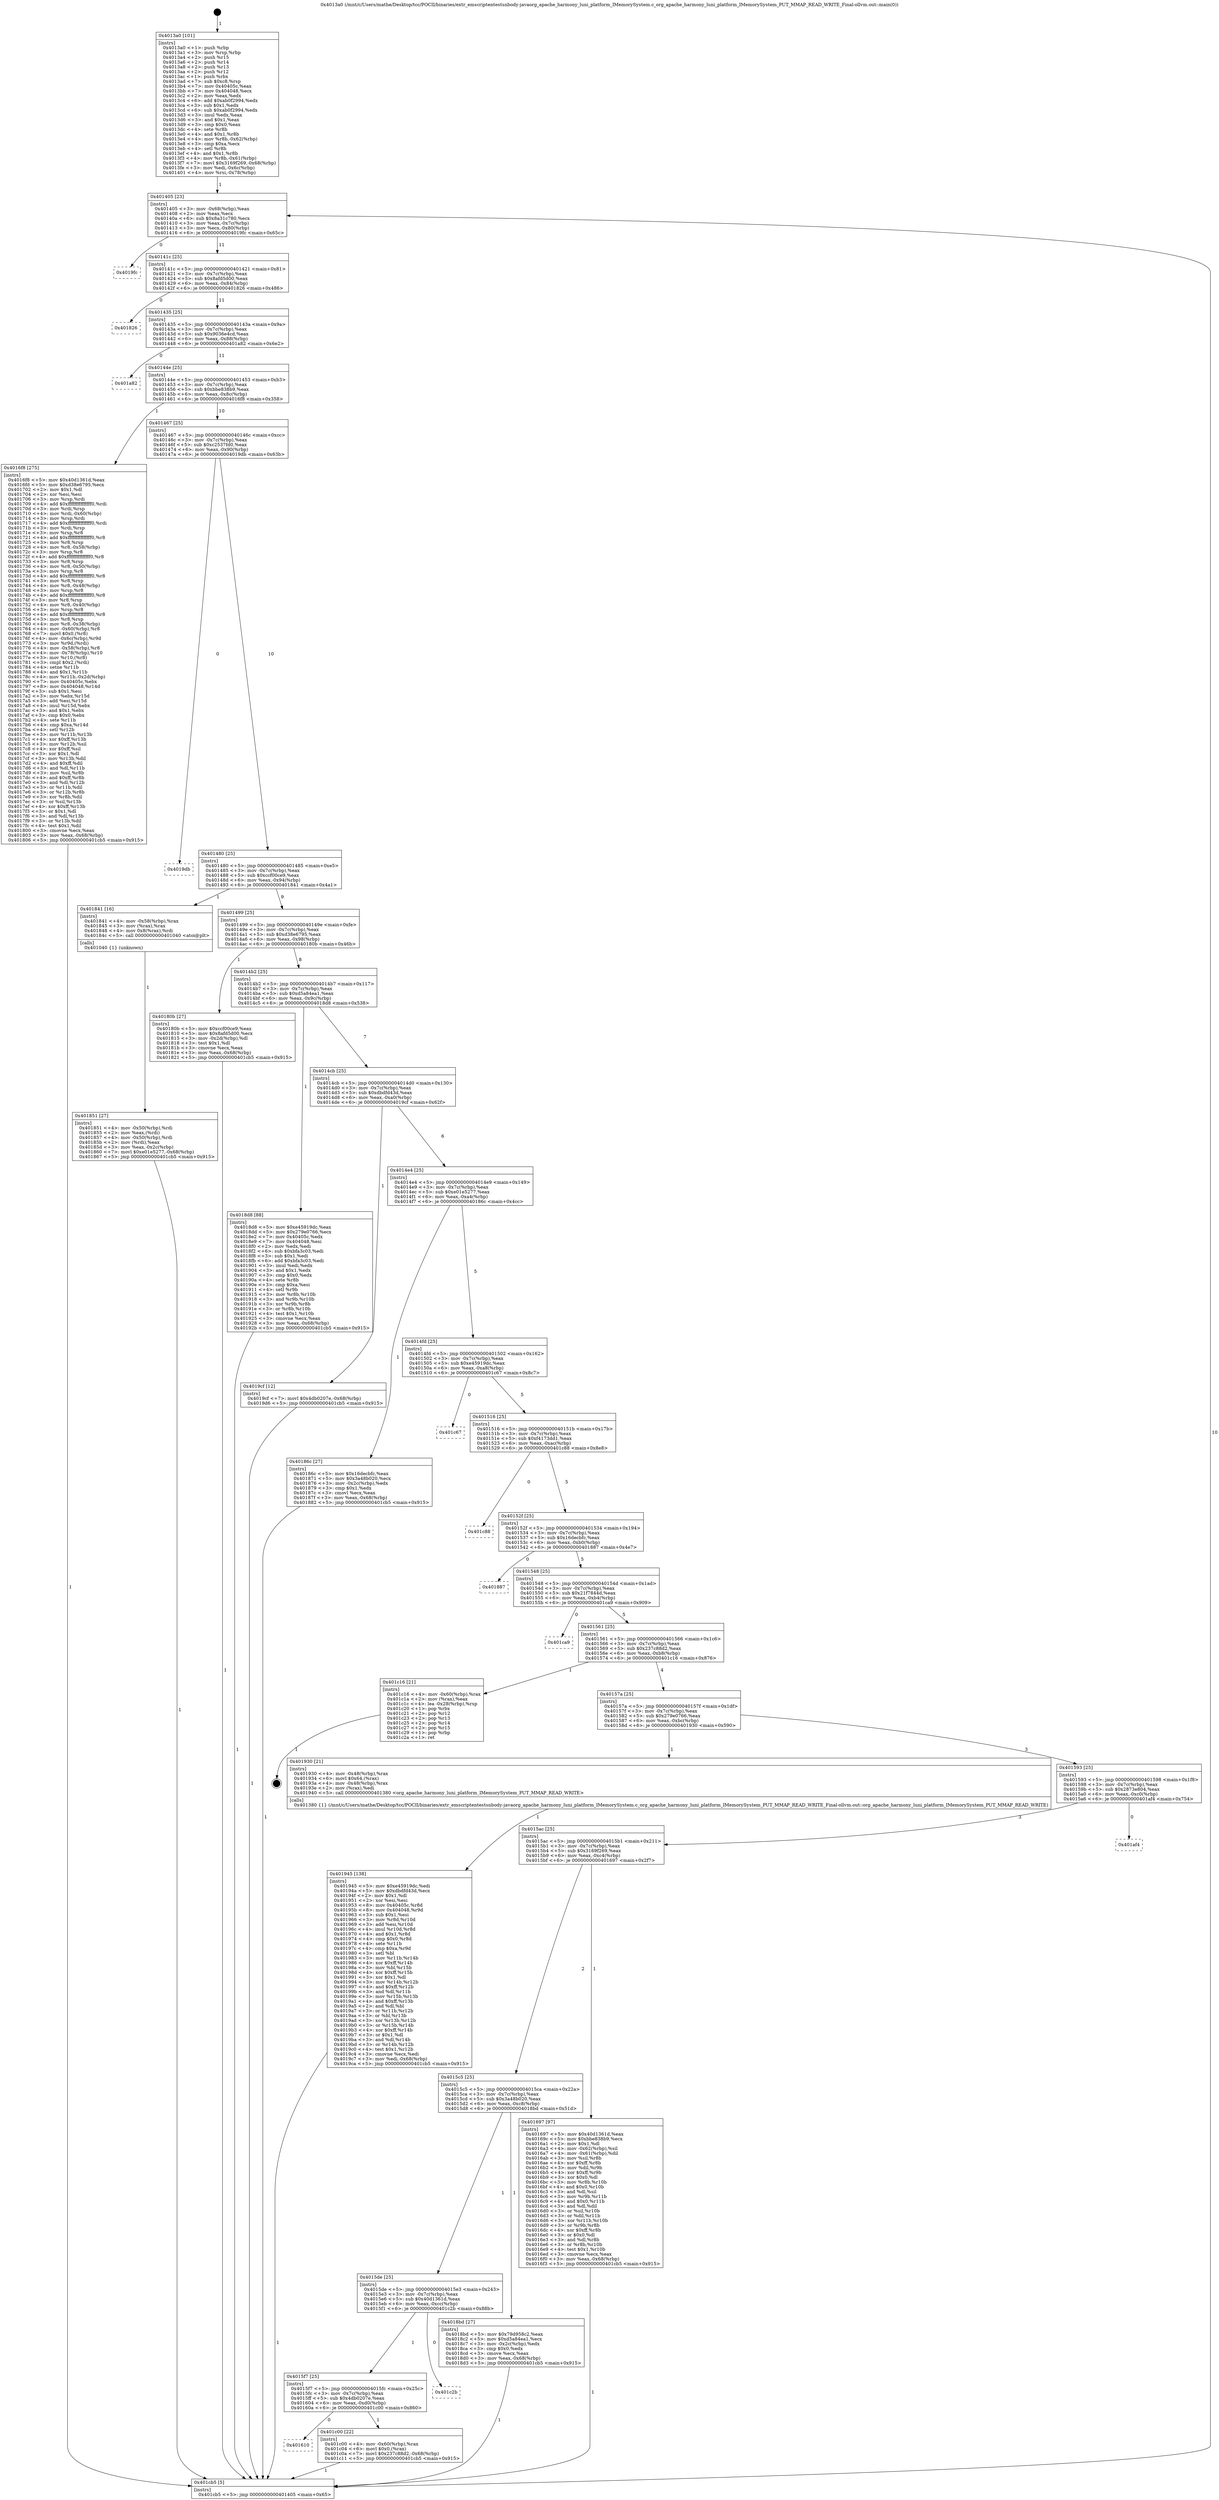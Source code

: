 digraph "0x4013a0" {
  label = "0x4013a0 (/mnt/c/Users/mathe/Desktop/tcc/POCII/binaries/extr_emscriptentestsnbody-javaorg_apache_harmony_luni_platform_IMemorySystem.c_org_apache_harmony_luni_platform_IMemorySystem_PUT_MMAP_READ_WRITE_Final-ollvm.out::main(0))"
  labelloc = "t"
  node[shape=record]

  Entry [label="",width=0.3,height=0.3,shape=circle,fillcolor=black,style=filled]
  "0x401405" [label="{
     0x401405 [23]\l
     | [instrs]\l
     &nbsp;&nbsp;0x401405 \<+3\>: mov -0x68(%rbp),%eax\l
     &nbsp;&nbsp;0x401408 \<+2\>: mov %eax,%ecx\l
     &nbsp;&nbsp;0x40140a \<+6\>: sub $0x8a31c780,%ecx\l
     &nbsp;&nbsp;0x401410 \<+3\>: mov %eax,-0x7c(%rbp)\l
     &nbsp;&nbsp;0x401413 \<+3\>: mov %ecx,-0x80(%rbp)\l
     &nbsp;&nbsp;0x401416 \<+6\>: je 00000000004019fc \<main+0x65c\>\l
  }"]
  "0x4019fc" [label="{
     0x4019fc\l
  }", style=dashed]
  "0x40141c" [label="{
     0x40141c [25]\l
     | [instrs]\l
     &nbsp;&nbsp;0x40141c \<+5\>: jmp 0000000000401421 \<main+0x81\>\l
     &nbsp;&nbsp;0x401421 \<+3\>: mov -0x7c(%rbp),%eax\l
     &nbsp;&nbsp;0x401424 \<+5\>: sub $0x8afd5d00,%eax\l
     &nbsp;&nbsp;0x401429 \<+6\>: mov %eax,-0x84(%rbp)\l
     &nbsp;&nbsp;0x40142f \<+6\>: je 0000000000401826 \<main+0x486\>\l
  }"]
  Exit [label="",width=0.3,height=0.3,shape=circle,fillcolor=black,style=filled,peripheries=2]
  "0x401826" [label="{
     0x401826\l
  }", style=dashed]
  "0x401435" [label="{
     0x401435 [25]\l
     | [instrs]\l
     &nbsp;&nbsp;0x401435 \<+5\>: jmp 000000000040143a \<main+0x9a\>\l
     &nbsp;&nbsp;0x40143a \<+3\>: mov -0x7c(%rbp),%eax\l
     &nbsp;&nbsp;0x40143d \<+5\>: sub $0x9036e4cd,%eax\l
     &nbsp;&nbsp;0x401442 \<+6\>: mov %eax,-0x88(%rbp)\l
     &nbsp;&nbsp;0x401448 \<+6\>: je 0000000000401a82 \<main+0x6e2\>\l
  }"]
  "0x401610" [label="{
     0x401610\l
  }", style=dashed]
  "0x401a82" [label="{
     0x401a82\l
  }", style=dashed]
  "0x40144e" [label="{
     0x40144e [25]\l
     | [instrs]\l
     &nbsp;&nbsp;0x40144e \<+5\>: jmp 0000000000401453 \<main+0xb3\>\l
     &nbsp;&nbsp;0x401453 \<+3\>: mov -0x7c(%rbp),%eax\l
     &nbsp;&nbsp;0x401456 \<+5\>: sub $0xbbe838b9,%eax\l
     &nbsp;&nbsp;0x40145b \<+6\>: mov %eax,-0x8c(%rbp)\l
     &nbsp;&nbsp;0x401461 \<+6\>: je 00000000004016f8 \<main+0x358\>\l
  }"]
  "0x401c00" [label="{
     0x401c00 [22]\l
     | [instrs]\l
     &nbsp;&nbsp;0x401c00 \<+4\>: mov -0x60(%rbp),%rax\l
     &nbsp;&nbsp;0x401c04 \<+6\>: movl $0x0,(%rax)\l
     &nbsp;&nbsp;0x401c0a \<+7\>: movl $0x237c88d2,-0x68(%rbp)\l
     &nbsp;&nbsp;0x401c11 \<+5\>: jmp 0000000000401cb5 \<main+0x915\>\l
  }"]
  "0x4016f8" [label="{
     0x4016f8 [275]\l
     | [instrs]\l
     &nbsp;&nbsp;0x4016f8 \<+5\>: mov $0x40d1361d,%eax\l
     &nbsp;&nbsp;0x4016fd \<+5\>: mov $0xd38e6795,%ecx\l
     &nbsp;&nbsp;0x401702 \<+2\>: mov $0x1,%dl\l
     &nbsp;&nbsp;0x401704 \<+2\>: xor %esi,%esi\l
     &nbsp;&nbsp;0x401706 \<+3\>: mov %rsp,%rdi\l
     &nbsp;&nbsp;0x401709 \<+4\>: add $0xfffffffffffffff0,%rdi\l
     &nbsp;&nbsp;0x40170d \<+3\>: mov %rdi,%rsp\l
     &nbsp;&nbsp;0x401710 \<+4\>: mov %rdi,-0x60(%rbp)\l
     &nbsp;&nbsp;0x401714 \<+3\>: mov %rsp,%rdi\l
     &nbsp;&nbsp;0x401717 \<+4\>: add $0xfffffffffffffff0,%rdi\l
     &nbsp;&nbsp;0x40171b \<+3\>: mov %rdi,%rsp\l
     &nbsp;&nbsp;0x40171e \<+3\>: mov %rsp,%r8\l
     &nbsp;&nbsp;0x401721 \<+4\>: add $0xfffffffffffffff0,%r8\l
     &nbsp;&nbsp;0x401725 \<+3\>: mov %r8,%rsp\l
     &nbsp;&nbsp;0x401728 \<+4\>: mov %r8,-0x58(%rbp)\l
     &nbsp;&nbsp;0x40172c \<+3\>: mov %rsp,%r8\l
     &nbsp;&nbsp;0x40172f \<+4\>: add $0xfffffffffffffff0,%r8\l
     &nbsp;&nbsp;0x401733 \<+3\>: mov %r8,%rsp\l
     &nbsp;&nbsp;0x401736 \<+4\>: mov %r8,-0x50(%rbp)\l
     &nbsp;&nbsp;0x40173a \<+3\>: mov %rsp,%r8\l
     &nbsp;&nbsp;0x40173d \<+4\>: add $0xfffffffffffffff0,%r8\l
     &nbsp;&nbsp;0x401741 \<+3\>: mov %r8,%rsp\l
     &nbsp;&nbsp;0x401744 \<+4\>: mov %r8,-0x48(%rbp)\l
     &nbsp;&nbsp;0x401748 \<+3\>: mov %rsp,%r8\l
     &nbsp;&nbsp;0x40174b \<+4\>: add $0xfffffffffffffff0,%r8\l
     &nbsp;&nbsp;0x40174f \<+3\>: mov %r8,%rsp\l
     &nbsp;&nbsp;0x401752 \<+4\>: mov %r8,-0x40(%rbp)\l
     &nbsp;&nbsp;0x401756 \<+3\>: mov %rsp,%r8\l
     &nbsp;&nbsp;0x401759 \<+4\>: add $0xfffffffffffffff0,%r8\l
     &nbsp;&nbsp;0x40175d \<+3\>: mov %r8,%rsp\l
     &nbsp;&nbsp;0x401760 \<+4\>: mov %r8,-0x38(%rbp)\l
     &nbsp;&nbsp;0x401764 \<+4\>: mov -0x60(%rbp),%r8\l
     &nbsp;&nbsp;0x401768 \<+7\>: movl $0x0,(%r8)\l
     &nbsp;&nbsp;0x40176f \<+4\>: mov -0x6c(%rbp),%r9d\l
     &nbsp;&nbsp;0x401773 \<+3\>: mov %r9d,(%rdi)\l
     &nbsp;&nbsp;0x401776 \<+4\>: mov -0x58(%rbp),%r8\l
     &nbsp;&nbsp;0x40177a \<+4\>: mov -0x78(%rbp),%r10\l
     &nbsp;&nbsp;0x40177e \<+3\>: mov %r10,(%r8)\l
     &nbsp;&nbsp;0x401781 \<+3\>: cmpl $0x2,(%rdi)\l
     &nbsp;&nbsp;0x401784 \<+4\>: setne %r11b\l
     &nbsp;&nbsp;0x401788 \<+4\>: and $0x1,%r11b\l
     &nbsp;&nbsp;0x40178c \<+4\>: mov %r11b,-0x2d(%rbp)\l
     &nbsp;&nbsp;0x401790 \<+7\>: mov 0x40405c,%ebx\l
     &nbsp;&nbsp;0x401797 \<+8\>: mov 0x404048,%r14d\l
     &nbsp;&nbsp;0x40179f \<+3\>: sub $0x1,%esi\l
     &nbsp;&nbsp;0x4017a2 \<+3\>: mov %ebx,%r15d\l
     &nbsp;&nbsp;0x4017a5 \<+3\>: add %esi,%r15d\l
     &nbsp;&nbsp;0x4017a8 \<+4\>: imul %r15d,%ebx\l
     &nbsp;&nbsp;0x4017ac \<+3\>: and $0x1,%ebx\l
     &nbsp;&nbsp;0x4017af \<+3\>: cmp $0x0,%ebx\l
     &nbsp;&nbsp;0x4017b2 \<+4\>: sete %r11b\l
     &nbsp;&nbsp;0x4017b6 \<+4\>: cmp $0xa,%r14d\l
     &nbsp;&nbsp;0x4017ba \<+4\>: setl %r12b\l
     &nbsp;&nbsp;0x4017be \<+3\>: mov %r11b,%r13b\l
     &nbsp;&nbsp;0x4017c1 \<+4\>: xor $0xff,%r13b\l
     &nbsp;&nbsp;0x4017c5 \<+3\>: mov %r12b,%sil\l
     &nbsp;&nbsp;0x4017c8 \<+4\>: xor $0xff,%sil\l
     &nbsp;&nbsp;0x4017cc \<+3\>: xor $0x1,%dl\l
     &nbsp;&nbsp;0x4017cf \<+3\>: mov %r13b,%dil\l
     &nbsp;&nbsp;0x4017d2 \<+4\>: and $0xff,%dil\l
     &nbsp;&nbsp;0x4017d6 \<+3\>: and %dl,%r11b\l
     &nbsp;&nbsp;0x4017d9 \<+3\>: mov %sil,%r8b\l
     &nbsp;&nbsp;0x4017dc \<+4\>: and $0xff,%r8b\l
     &nbsp;&nbsp;0x4017e0 \<+3\>: and %dl,%r12b\l
     &nbsp;&nbsp;0x4017e3 \<+3\>: or %r11b,%dil\l
     &nbsp;&nbsp;0x4017e6 \<+3\>: or %r12b,%r8b\l
     &nbsp;&nbsp;0x4017e9 \<+3\>: xor %r8b,%dil\l
     &nbsp;&nbsp;0x4017ec \<+3\>: or %sil,%r13b\l
     &nbsp;&nbsp;0x4017ef \<+4\>: xor $0xff,%r13b\l
     &nbsp;&nbsp;0x4017f3 \<+3\>: or $0x1,%dl\l
     &nbsp;&nbsp;0x4017f6 \<+3\>: and %dl,%r13b\l
     &nbsp;&nbsp;0x4017f9 \<+3\>: or %r13b,%dil\l
     &nbsp;&nbsp;0x4017fc \<+4\>: test $0x1,%dil\l
     &nbsp;&nbsp;0x401800 \<+3\>: cmovne %ecx,%eax\l
     &nbsp;&nbsp;0x401803 \<+3\>: mov %eax,-0x68(%rbp)\l
     &nbsp;&nbsp;0x401806 \<+5\>: jmp 0000000000401cb5 \<main+0x915\>\l
  }"]
  "0x401467" [label="{
     0x401467 [25]\l
     | [instrs]\l
     &nbsp;&nbsp;0x401467 \<+5\>: jmp 000000000040146c \<main+0xcc\>\l
     &nbsp;&nbsp;0x40146c \<+3\>: mov -0x7c(%rbp),%eax\l
     &nbsp;&nbsp;0x40146f \<+5\>: sub $0xc2537fd0,%eax\l
     &nbsp;&nbsp;0x401474 \<+6\>: mov %eax,-0x90(%rbp)\l
     &nbsp;&nbsp;0x40147a \<+6\>: je 00000000004019db \<main+0x63b\>\l
  }"]
  "0x4015f7" [label="{
     0x4015f7 [25]\l
     | [instrs]\l
     &nbsp;&nbsp;0x4015f7 \<+5\>: jmp 00000000004015fc \<main+0x25c\>\l
     &nbsp;&nbsp;0x4015fc \<+3\>: mov -0x7c(%rbp),%eax\l
     &nbsp;&nbsp;0x4015ff \<+5\>: sub $0x4db0207e,%eax\l
     &nbsp;&nbsp;0x401604 \<+6\>: mov %eax,-0xd0(%rbp)\l
     &nbsp;&nbsp;0x40160a \<+6\>: je 0000000000401c00 \<main+0x860\>\l
  }"]
  "0x4019db" [label="{
     0x4019db\l
  }", style=dashed]
  "0x401480" [label="{
     0x401480 [25]\l
     | [instrs]\l
     &nbsp;&nbsp;0x401480 \<+5\>: jmp 0000000000401485 \<main+0xe5\>\l
     &nbsp;&nbsp;0x401485 \<+3\>: mov -0x7c(%rbp),%eax\l
     &nbsp;&nbsp;0x401488 \<+5\>: sub $0xccf00ce9,%eax\l
     &nbsp;&nbsp;0x40148d \<+6\>: mov %eax,-0x94(%rbp)\l
     &nbsp;&nbsp;0x401493 \<+6\>: je 0000000000401841 \<main+0x4a1\>\l
  }"]
  "0x401c2b" [label="{
     0x401c2b\l
  }", style=dashed]
  "0x401841" [label="{
     0x401841 [16]\l
     | [instrs]\l
     &nbsp;&nbsp;0x401841 \<+4\>: mov -0x58(%rbp),%rax\l
     &nbsp;&nbsp;0x401845 \<+3\>: mov (%rax),%rax\l
     &nbsp;&nbsp;0x401848 \<+4\>: mov 0x8(%rax),%rdi\l
     &nbsp;&nbsp;0x40184c \<+5\>: call 0000000000401040 \<atoi@plt\>\l
     | [calls]\l
     &nbsp;&nbsp;0x401040 \{1\} (unknown)\l
  }"]
  "0x401499" [label="{
     0x401499 [25]\l
     | [instrs]\l
     &nbsp;&nbsp;0x401499 \<+5\>: jmp 000000000040149e \<main+0xfe\>\l
     &nbsp;&nbsp;0x40149e \<+3\>: mov -0x7c(%rbp),%eax\l
     &nbsp;&nbsp;0x4014a1 \<+5\>: sub $0xd38e6795,%eax\l
     &nbsp;&nbsp;0x4014a6 \<+6\>: mov %eax,-0x98(%rbp)\l
     &nbsp;&nbsp;0x4014ac \<+6\>: je 000000000040180b \<main+0x46b\>\l
  }"]
  "0x401945" [label="{
     0x401945 [138]\l
     | [instrs]\l
     &nbsp;&nbsp;0x401945 \<+5\>: mov $0xe45919dc,%edi\l
     &nbsp;&nbsp;0x40194a \<+5\>: mov $0xdbdfd43d,%ecx\l
     &nbsp;&nbsp;0x40194f \<+2\>: mov $0x1,%dl\l
     &nbsp;&nbsp;0x401951 \<+2\>: xor %esi,%esi\l
     &nbsp;&nbsp;0x401953 \<+8\>: mov 0x40405c,%r8d\l
     &nbsp;&nbsp;0x40195b \<+8\>: mov 0x404048,%r9d\l
     &nbsp;&nbsp;0x401963 \<+3\>: sub $0x1,%esi\l
     &nbsp;&nbsp;0x401966 \<+3\>: mov %r8d,%r10d\l
     &nbsp;&nbsp;0x401969 \<+3\>: add %esi,%r10d\l
     &nbsp;&nbsp;0x40196c \<+4\>: imul %r10d,%r8d\l
     &nbsp;&nbsp;0x401970 \<+4\>: and $0x1,%r8d\l
     &nbsp;&nbsp;0x401974 \<+4\>: cmp $0x0,%r8d\l
     &nbsp;&nbsp;0x401978 \<+4\>: sete %r11b\l
     &nbsp;&nbsp;0x40197c \<+4\>: cmp $0xa,%r9d\l
     &nbsp;&nbsp;0x401980 \<+3\>: setl %bl\l
     &nbsp;&nbsp;0x401983 \<+3\>: mov %r11b,%r14b\l
     &nbsp;&nbsp;0x401986 \<+4\>: xor $0xff,%r14b\l
     &nbsp;&nbsp;0x40198a \<+3\>: mov %bl,%r15b\l
     &nbsp;&nbsp;0x40198d \<+4\>: xor $0xff,%r15b\l
     &nbsp;&nbsp;0x401991 \<+3\>: xor $0x1,%dl\l
     &nbsp;&nbsp;0x401994 \<+3\>: mov %r14b,%r12b\l
     &nbsp;&nbsp;0x401997 \<+4\>: and $0xff,%r12b\l
     &nbsp;&nbsp;0x40199b \<+3\>: and %dl,%r11b\l
     &nbsp;&nbsp;0x40199e \<+3\>: mov %r15b,%r13b\l
     &nbsp;&nbsp;0x4019a1 \<+4\>: and $0xff,%r13b\l
     &nbsp;&nbsp;0x4019a5 \<+2\>: and %dl,%bl\l
     &nbsp;&nbsp;0x4019a7 \<+3\>: or %r11b,%r12b\l
     &nbsp;&nbsp;0x4019aa \<+3\>: or %bl,%r13b\l
     &nbsp;&nbsp;0x4019ad \<+3\>: xor %r13b,%r12b\l
     &nbsp;&nbsp;0x4019b0 \<+3\>: or %r15b,%r14b\l
     &nbsp;&nbsp;0x4019b3 \<+4\>: xor $0xff,%r14b\l
     &nbsp;&nbsp;0x4019b7 \<+3\>: or $0x1,%dl\l
     &nbsp;&nbsp;0x4019ba \<+3\>: and %dl,%r14b\l
     &nbsp;&nbsp;0x4019bd \<+3\>: or %r14b,%r12b\l
     &nbsp;&nbsp;0x4019c0 \<+4\>: test $0x1,%r12b\l
     &nbsp;&nbsp;0x4019c4 \<+3\>: cmovne %ecx,%edi\l
     &nbsp;&nbsp;0x4019c7 \<+3\>: mov %edi,-0x68(%rbp)\l
     &nbsp;&nbsp;0x4019ca \<+5\>: jmp 0000000000401cb5 \<main+0x915\>\l
  }"]
  "0x40180b" [label="{
     0x40180b [27]\l
     | [instrs]\l
     &nbsp;&nbsp;0x40180b \<+5\>: mov $0xccf00ce9,%eax\l
     &nbsp;&nbsp;0x401810 \<+5\>: mov $0x8afd5d00,%ecx\l
     &nbsp;&nbsp;0x401815 \<+3\>: mov -0x2d(%rbp),%dl\l
     &nbsp;&nbsp;0x401818 \<+3\>: test $0x1,%dl\l
     &nbsp;&nbsp;0x40181b \<+3\>: cmovne %ecx,%eax\l
     &nbsp;&nbsp;0x40181e \<+3\>: mov %eax,-0x68(%rbp)\l
     &nbsp;&nbsp;0x401821 \<+5\>: jmp 0000000000401cb5 \<main+0x915\>\l
  }"]
  "0x4014b2" [label="{
     0x4014b2 [25]\l
     | [instrs]\l
     &nbsp;&nbsp;0x4014b2 \<+5\>: jmp 00000000004014b7 \<main+0x117\>\l
     &nbsp;&nbsp;0x4014b7 \<+3\>: mov -0x7c(%rbp),%eax\l
     &nbsp;&nbsp;0x4014ba \<+5\>: sub $0xd5a84ea1,%eax\l
     &nbsp;&nbsp;0x4014bf \<+6\>: mov %eax,-0x9c(%rbp)\l
     &nbsp;&nbsp;0x4014c5 \<+6\>: je 00000000004018d8 \<main+0x538\>\l
  }"]
  "0x4015de" [label="{
     0x4015de [25]\l
     | [instrs]\l
     &nbsp;&nbsp;0x4015de \<+5\>: jmp 00000000004015e3 \<main+0x243\>\l
     &nbsp;&nbsp;0x4015e3 \<+3\>: mov -0x7c(%rbp),%eax\l
     &nbsp;&nbsp;0x4015e6 \<+5\>: sub $0x40d1361d,%eax\l
     &nbsp;&nbsp;0x4015eb \<+6\>: mov %eax,-0xcc(%rbp)\l
     &nbsp;&nbsp;0x4015f1 \<+6\>: je 0000000000401c2b \<main+0x88b\>\l
  }"]
  "0x4018d8" [label="{
     0x4018d8 [88]\l
     | [instrs]\l
     &nbsp;&nbsp;0x4018d8 \<+5\>: mov $0xe45919dc,%eax\l
     &nbsp;&nbsp;0x4018dd \<+5\>: mov $0x279e0766,%ecx\l
     &nbsp;&nbsp;0x4018e2 \<+7\>: mov 0x40405c,%edx\l
     &nbsp;&nbsp;0x4018e9 \<+7\>: mov 0x404048,%esi\l
     &nbsp;&nbsp;0x4018f0 \<+2\>: mov %edx,%edi\l
     &nbsp;&nbsp;0x4018f2 \<+6\>: sub $0xbfa3c03,%edi\l
     &nbsp;&nbsp;0x4018f8 \<+3\>: sub $0x1,%edi\l
     &nbsp;&nbsp;0x4018fb \<+6\>: add $0xbfa3c03,%edi\l
     &nbsp;&nbsp;0x401901 \<+3\>: imul %edi,%edx\l
     &nbsp;&nbsp;0x401904 \<+3\>: and $0x1,%edx\l
     &nbsp;&nbsp;0x401907 \<+3\>: cmp $0x0,%edx\l
     &nbsp;&nbsp;0x40190a \<+4\>: sete %r8b\l
     &nbsp;&nbsp;0x40190e \<+3\>: cmp $0xa,%esi\l
     &nbsp;&nbsp;0x401911 \<+4\>: setl %r9b\l
     &nbsp;&nbsp;0x401915 \<+3\>: mov %r8b,%r10b\l
     &nbsp;&nbsp;0x401918 \<+3\>: and %r9b,%r10b\l
     &nbsp;&nbsp;0x40191b \<+3\>: xor %r9b,%r8b\l
     &nbsp;&nbsp;0x40191e \<+3\>: or %r8b,%r10b\l
     &nbsp;&nbsp;0x401921 \<+4\>: test $0x1,%r10b\l
     &nbsp;&nbsp;0x401925 \<+3\>: cmovne %ecx,%eax\l
     &nbsp;&nbsp;0x401928 \<+3\>: mov %eax,-0x68(%rbp)\l
     &nbsp;&nbsp;0x40192b \<+5\>: jmp 0000000000401cb5 \<main+0x915\>\l
  }"]
  "0x4014cb" [label="{
     0x4014cb [25]\l
     | [instrs]\l
     &nbsp;&nbsp;0x4014cb \<+5\>: jmp 00000000004014d0 \<main+0x130\>\l
     &nbsp;&nbsp;0x4014d0 \<+3\>: mov -0x7c(%rbp),%eax\l
     &nbsp;&nbsp;0x4014d3 \<+5\>: sub $0xdbdfd43d,%eax\l
     &nbsp;&nbsp;0x4014d8 \<+6\>: mov %eax,-0xa0(%rbp)\l
     &nbsp;&nbsp;0x4014de \<+6\>: je 00000000004019cf \<main+0x62f\>\l
  }"]
  "0x4018bd" [label="{
     0x4018bd [27]\l
     | [instrs]\l
     &nbsp;&nbsp;0x4018bd \<+5\>: mov $0x79d958c2,%eax\l
     &nbsp;&nbsp;0x4018c2 \<+5\>: mov $0xd5a84ea1,%ecx\l
     &nbsp;&nbsp;0x4018c7 \<+3\>: mov -0x2c(%rbp),%edx\l
     &nbsp;&nbsp;0x4018ca \<+3\>: cmp $0x0,%edx\l
     &nbsp;&nbsp;0x4018cd \<+3\>: cmove %ecx,%eax\l
     &nbsp;&nbsp;0x4018d0 \<+3\>: mov %eax,-0x68(%rbp)\l
     &nbsp;&nbsp;0x4018d3 \<+5\>: jmp 0000000000401cb5 \<main+0x915\>\l
  }"]
  "0x4019cf" [label="{
     0x4019cf [12]\l
     | [instrs]\l
     &nbsp;&nbsp;0x4019cf \<+7\>: movl $0x4db0207e,-0x68(%rbp)\l
     &nbsp;&nbsp;0x4019d6 \<+5\>: jmp 0000000000401cb5 \<main+0x915\>\l
  }"]
  "0x4014e4" [label="{
     0x4014e4 [25]\l
     | [instrs]\l
     &nbsp;&nbsp;0x4014e4 \<+5\>: jmp 00000000004014e9 \<main+0x149\>\l
     &nbsp;&nbsp;0x4014e9 \<+3\>: mov -0x7c(%rbp),%eax\l
     &nbsp;&nbsp;0x4014ec \<+5\>: sub $0xe01e5277,%eax\l
     &nbsp;&nbsp;0x4014f1 \<+6\>: mov %eax,-0xa4(%rbp)\l
     &nbsp;&nbsp;0x4014f7 \<+6\>: je 000000000040186c \<main+0x4cc\>\l
  }"]
  "0x401851" [label="{
     0x401851 [27]\l
     | [instrs]\l
     &nbsp;&nbsp;0x401851 \<+4\>: mov -0x50(%rbp),%rdi\l
     &nbsp;&nbsp;0x401855 \<+2\>: mov %eax,(%rdi)\l
     &nbsp;&nbsp;0x401857 \<+4\>: mov -0x50(%rbp),%rdi\l
     &nbsp;&nbsp;0x40185b \<+2\>: mov (%rdi),%eax\l
     &nbsp;&nbsp;0x40185d \<+3\>: mov %eax,-0x2c(%rbp)\l
     &nbsp;&nbsp;0x401860 \<+7\>: movl $0xe01e5277,-0x68(%rbp)\l
     &nbsp;&nbsp;0x401867 \<+5\>: jmp 0000000000401cb5 \<main+0x915\>\l
  }"]
  "0x40186c" [label="{
     0x40186c [27]\l
     | [instrs]\l
     &nbsp;&nbsp;0x40186c \<+5\>: mov $0x16decbfc,%eax\l
     &nbsp;&nbsp;0x401871 \<+5\>: mov $0x3a48b020,%ecx\l
     &nbsp;&nbsp;0x401876 \<+3\>: mov -0x2c(%rbp),%edx\l
     &nbsp;&nbsp;0x401879 \<+3\>: cmp $0x1,%edx\l
     &nbsp;&nbsp;0x40187c \<+3\>: cmovl %ecx,%eax\l
     &nbsp;&nbsp;0x40187f \<+3\>: mov %eax,-0x68(%rbp)\l
     &nbsp;&nbsp;0x401882 \<+5\>: jmp 0000000000401cb5 \<main+0x915\>\l
  }"]
  "0x4014fd" [label="{
     0x4014fd [25]\l
     | [instrs]\l
     &nbsp;&nbsp;0x4014fd \<+5\>: jmp 0000000000401502 \<main+0x162\>\l
     &nbsp;&nbsp;0x401502 \<+3\>: mov -0x7c(%rbp),%eax\l
     &nbsp;&nbsp;0x401505 \<+5\>: sub $0xe45919dc,%eax\l
     &nbsp;&nbsp;0x40150a \<+6\>: mov %eax,-0xa8(%rbp)\l
     &nbsp;&nbsp;0x401510 \<+6\>: je 0000000000401c67 \<main+0x8c7\>\l
  }"]
  "0x4013a0" [label="{
     0x4013a0 [101]\l
     | [instrs]\l
     &nbsp;&nbsp;0x4013a0 \<+1\>: push %rbp\l
     &nbsp;&nbsp;0x4013a1 \<+3\>: mov %rsp,%rbp\l
     &nbsp;&nbsp;0x4013a4 \<+2\>: push %r15\l
     &nbsp;&nbsp;0x4013a6 \<+2\>: push %r14\l
     &nbsp;&nbsp;0x4013a8 \<+2\>: push %r13\l
     &nbsp;&nbsp;0x4013aa \<+2\>: push %r12\l
     &nbsp;&nbsp;0x4013ac \<+1\>: push %rbx\l
     &nbsp;&nbsp;0x4013ad \<+7\>: sub $0xc8,%rsp\l
     &nbsp;&nbsp;0x4013b4 \<+7\>: mov 0x40405c,%eax\l
     &nbsp;&nbsp;0x4013bb \<+7\>: mov 0x404048,%ecx\l
     &nbsp;&nbsp;0x4013c2 \<+2\>: mov %eax,%edx\l
     &nbsp;&nbsp;0x4013c4 \<+6\>: add $0xab0f2994,%edx\l
     &nbsp;&nbsp;0x4013ca \<+3\>: sub $0x1,%edx\l
     &nbsp;&nbsp;0x4013cd \<+6\>: sub $0xab0f2994,%edx\l
     &nbsp;&nbsp;0x4013d3 \<+3\>: imul %edx,%eax\l
     &nbsp;&nbsp;0x4013d6 \<+3\>: and $0x1,%eax\l
     &nbsp;&nbsp;0x4013d9 \<+3\>: cmp $0x0,%eax\l
     &nbsp;&nbsp;0x4013dc \<+4\>: sete %r8b\l
     &nbsp;&nbsp;0x4013e0 \<+4\>: and $0x1,%r8b\l
     &nbsp;&nbsp;0x4013e4 \<+4\>: mov %r8b,-0x62(%rbp)\l
     &nbsp;&nbsp;0x4013e8 \<+3\>: cmp $0xa,%ecx\l
     &nbsp;&nbsp;0x4013eb \<+4\>: setl %r8b\l
     &nbsp;&nbsp;0x4013ef \<+4\>: and $0x1,%r8b\l
     &nbsp;&nbsp;0x4013f3 \<+4\>: mov %r8b,-0x61(%rbp)\l
     &nbsp;&nbsp;0x4013f7 \<+7\>: movl $0x3169f269,-0x68(%rbp)\l
     &nbsp;&nbsp;0x4013fe \<+3\>: mov %edi,-0x6c(%rbp)\l
     &nbsp;&nbsp;0x401401 \<+4\>: mov %rsi,-0x78(%rbp)\l
  }"]
  "0x401c67" [label="{
     0x401c67\l
  }", style=dashed]
  "0x401516" [label="{
     0x401516 [25]\l
     | [instrs]\l
     &nbsp;&nbsp;0x401516 \<+5\>: jmp 000000000040151b \<main+0x17b\>\l
     &nbsp;&nbsp;0x40151b \<+3\>: mov -0x7c(%rbp),%eax\l
     &nbsp;&nbsp;0x40151e \<+5\>: sub $0xf4173dd1,%eax\l
     &nbsp;&nbsp;0x401523 \<+6\>: mov %eax,-0xac(%rbp)\l
     &nbsp;&nbsp;0x401529 \<+6\>: je 0000000000401c88 \<main+0x8e8\>\l
  }"]
  "0x401cb5" [label="{
     0x401cb5 [5]\l
     | [instrs]\l
     &nbsp;&nbsp;0x401cb5 \<+5\>: jmp 0000000000401405 \<main+0x65\>\l
  }"]
  "0x401c88" [label="{
     0x401c88\l
  }", style=dashed]
  "0x40152f" [label="{
     0x40152f [25]\l
     | [instrs]\l
     &nbsp;&nbsp;0x40152f \<+5\>: jmp 0000000000401534 \<main+0x194\>\l
     &nbsp;&nbsp;0x401534 \<+3\>: mov -0x7c(%rbp),%eax\l
     &nbsp;&nbsp;0x401537 \<+5\>: sub $0x16decbfc,%eax\l
     &nbsp;&nbsp;0x40153c \<+6\>: mov %eax,-0xb0(%rbp)\l
     &nbsp;&nbsp;0x401542 \<+6\>: je 0000000000401887 \<main+0x4e7\>\l
  }"]
  "0x4015c5" [label="{
     0x4015c5 [25]\l
     | [instrs]\l
     &nbsp;&nbsp;0x4015c5 \<+5\>: jmp 00000000004015ca \<main+0x22a\>\l
     &nbsp;&nbsp;0x4015ca \<+3\>: mov -0x7c(%rbp),%eax\l
     &nbsp;&nbsp;0x4015cd \<+5\>: sub $0x3a48b020,%eax\l
     &nbsp;&nbsp;0x4015d2 \<+6\>: mov %eax,-0xc8(%rbp)\l
     &nbsp;&nbsp;0x4015d8 \<+6\>: je 00000000004018bd \<main+0x51d\>\l
  }"]
  "0x401887" [label="{
     0x401887\l
  }", style=dashed]
  "0x401548" [label="{
     0x401548 [25]\l
     | [instrs]\l
     &nbsp;&nbsp;0x401548 \<+5\>: jmp 000000000040154d \<main+0x1ad\>\l
     &nbsp;&nbsp;0x40154d \<+3\>: mov -0x7c(%rbp),%eax\l
     &nbsp;&nbsp;0x401550 \<+5\>: sub $0x21f7844d,%eax\l
     &nbsp;&nbsp;0x401555 \<+6\>: mov %eax,-0xb4(%rbp)\l
     &nbsp;&nbsp;0x40155b \<+6\>: je 0000000000401ca9 \<main+0x909\>\l
  }"]
  "0x401697" [label="{
     0x401697 [97]\l
     | [instrs]\l
     &nbsp;&nbsp;0x401697 \<+5\>: mov $0x40d1361d,%eax\l
     &nbsp;&nbsp;0x40169c \<+5\>: mov $0xbbe838b9,%ecx\l
     &nbsp;&nbsp;0x4016a1 \<+2\>: mov $0x1,%dl\l
     &nbsp;&nbsp;0x4016a3 \<+4\>: mov -0x62(%rbp),%sil\l
     &nbsp;&nbsp;0x4016a7 \<+4\>: mov -0x61(%rbp),%dil\l
     &nbsp;&nbsp;0x4016ab \<+3\>: mov %sil,%r8b\l
     &nbsp;&nbsp;0x4016ae \<+4\>: xor $0xff,%r8b\l
     &nbsp;&nbsp;0x4016b2 \<+3\>: mov %dil,%r9b\l
     &nbsp;&nbsp;0x4016b5 \<+4\>: xor $0xff,%r9b\l
     &nbsp;&nbsp;0x4016b9 \<+3\>: xor $0x0,%dl\l
     &nbsp;&nbsp;0x4016bc \<+3\>: mov %r8b,%r10b\l
     &nbsp;&nbsp;0x4016bf \<+4\>: and $0x0,%r10b\l
     &nbsp;&nbsp;0x4016c3 \<+3\>: and %dl,%sil\l
     &nbsp;&nbsp;0x4016c6 \<+3\>: mov %r9b,%r11b\l
     &nbsp;&nbsp;0x4016c9 \<+4\>: and $0x0,%r11b\l
     &nbsp;&nbsp;0x4016cd \<+3\>: and %dl,%dil\l
     &nbsp;&nbsp;0x4016d0 \<+3\>: or %sil,%r10b\l
     &nbsp;&nbsp;0x4016d3 \<+3\>: or %dil,%r11b\l
     &nbsp;&nbsp;0x4016d6 \<+3\>: xor %r11b,%r10b\l
     &nbsp;&nbsp;0x4016d9 \<+3\>: or %r9b,%r8b\l
     &nbsp;&nbsp;0x4016dc \<+4\>: xor $0xff,%r8b\l
     &nbsp;&nbsp;0x4016e0 \<+3\>: or $0x0,%dl\l
     &nbsp;&nbsp;0x4016e3 \<+3\>: and %dl,%r8b\l
     &nbsp;&nbsp;0x4016e6 \<+3\>: or %r8b,%r10b\l
     &nbsp;&nbsp;0x4016e9 \<+4\>: test $0x1,%r10b\l
     &nbsp;&nbsp;0x4016ed \<+3\>: cmovne %ecx,%eax\l
     &nbsp;&nbsp;0x4016f0 \<+3\>: mov %eax,-0x68(%rbp)\l
     &nbsp;&nbsp;0x4016f3 \<+5\>: jmp 0000000000401cb5 \<main+0x915\>\l
  }"]
  "0x401ca9" [label="{
     0x401ca9\l
  }", style=dashed]
  "0x401561" [label="{
     0x401561 [25]\l
     | [instrs]\l
     &nbsp;&nbsp;0x401561 \<+5\>: jmp 0000000000401566 \<main+0x1c6\>\l
     &nbsp;&nbsp;0x401566 \<+3\>: mov -0x7c(%rbp),%eax\l
     &nbsp;&nbsp;0x401569 \<+5\>: sub $0x237c88d2,%eax\l
     &nbsp;&nbsp;0x40156e \<+6\>: mov %eax,-0xb8(%rbp)\l
     &nbsp;&nbsp;0x401574 \<+6\>: je 0000000000401c16 \<main+0x876\>\l
  }"]
  "0x4015ac" [label="{
     0x4015ac [25]\l
     | [instrs]\l
     &nbsp;&nbsp;0x4015ac \<+5\>: jmp 00000000004015b1 \<main+0x211\>\l
     &nbsp;&nbsp;0x4015b1 \<+3\>: mov -0x7c(%rbp),%eax\l
     &nbsp;&nbsp;0x4015b4 \<+5\>: sub $0x3169f269,%eax\l
     &nbsp;&nbsp;0x4015b9 \<+6\>: mov %eax,-0xc4(%rbp)\l
     &nbsp;&nbsp;0x4015bf \<+6\>: je 0000000000401697 \<main+0x2f7\>\l
  }"]
  "0x401c16" [label="{
     0x401c16 [21]\l
     | [instrs]\l
     &nbsp;&nbsp;0x401c16 \<+4\>: mov -0x60(%rbp),%rax\l
     &nbsp;&nbsp;0x401c1a \<+2\>: mov (%rax),%eax\l
     &nbsp;&nbsp;0x401c1c \<+4\>: lea -0x28(%rbp),%rsp\l
     &nbsp;&nbsp;0x401c20 \<+1\>: pop %rbx\l
     &nbsp;&nbsp;0x401c21 \<+2\>: pop %r12\l
     &nbsp;&nbsp;0x401c23 \<+2\>: pop %r13\l
     &nbsp;&nbsp;0x401c25 \<+2\>: pop %r14\l
     &nbsp;&nbsp;0x401c27 \<+2\>: pop %r15\l
     &nbsp;&nbsp;0x401c29 \<+1\>: pop %rbp\l
     &nbsp;&nbsp;0x401c2a \<+1\>: ret\l
  }"]
  "0x40157a" [label="{
     0x40157a [25]\l
     | [instrs]\l
     &nbsp;&nbsp;0x40157a \<+5\>: jmp 000000000040157f \<main+0x1df\>\l
     &nbsp;&nbsp;0x40157f \<+3\>: mov -0x7c(%rbp),%eax\l
     &nbsp;&nbsp;0x401582 \<+5\>: sub $0x279e0766,%eax\l
     &nbsp;&nbsp;0x401587 \<+6\>: mov %eax,-0xbc(%rbp)\l
     &nbsp;&nbsp;0x40158d \<+6\>: je 0000000000401930 \<main+0x590\>\l
  }"]
  "0x401af4" [label="{
     0x401af4\l
  }", style=dashed]
  "0x401930" [label="{
     0x401930 [21]\l
     | [instrs]\l
     &nbsp;&nbsp;0x401930 \<+4\>: mov -0x48(%rbp),%rax\l
     &nbsp;&nbsp;0x401934 \<+6\>: movl $0x64,(%rax)\l
     &nbsp;&nbsp;0x40193a \<+4\>: mov -0x48(%rbp),%rax\l
     &nbsp;&nbsp;0x40193e \<+2\>: mov (%rax),%edi\l
     &nbsp;&nbsp;0x401940 \<+5\>: call 0000000000401380 \<org_apache_harmony_luni_platform_IMemorySystem_PUT_MMAP_READ_WRITE\>\l
     | [calls]\l
     &nbsp;&nbsp;0x401380 \{1\} (/mnt/c/Users/mathe/Desktop/tcc/POCII/binaries/extr_emscriptentestsnbody-javaorg_apache_harmony_luni_platform_IMemorySystem.c_org_apache_harmony_luni_platform_IMemorySystem_PUT_MMAP_READ_WRITE_Final-ollvm.out::org_apache_harmony_luni_platform_IMemorySystem_PUT_MMAP_READ_WRITE)\l
  }"]
  "0x401593" [label="{
     0x401593 [25]\l
     | [instrs]\l
     &nbsp;&nbsp;0x401593 \<+5\>: jmp 0000000000401598 \<main+0x1f8\>\l
     &nbsp;&nbsp;0x401598 \<+3\>: mov -0x7c(%rbp),%eax\l
     &nbsp;&nbsp;0x40159b \<+5\>: sub $0x2873e804,%eax\l
     &nbsp;&nbsp;0x4015a0 \<+6\>: mov %eax,-0xc0(%rbp)\l
     &nbsp;&nbsp;0x4015a6 \<+6\>: je 0000000000401af4 \<main+0x754\>\l
  }"]
  Entry -> "0x4013a0" [label=" 1"]
  "0x401405" -> "0x4019fc" [label=" 0"]
  "0x401405" -> "0x40141c" [label=" 11"]
  "0x401c16" -> Exit [label=" 1"]
  "0x40141c" -> "0x401826" [label=" 0"]
  "0x40141c" -> "0x401435" [label=" 11"]
  "0x401c00" -> "0x401cb5" [label=" 1"]
  "0x401435" -> "0x401a82" [label=" 0"]
  "0x401435" -> "0x40144e" [label=" 11"]
  "0x4015f7" -> "0x401610" [label=" 0"]
  "0x40144e" -> "0x4016f8" [label=" 1"]
  "0x40144e" -> "0x401467" [label=" 10"]
  "0x4015f7" -> "0x401c00" [label=" 1"]
  "0x401467" -> "0x4019db" [label=" 0"]
  "0x401467" -> "0x401480" [label=" 10"]
  "0x4015de" -> "0x4015f7" [label=" 1"]
  "0x401480" -> "0x401841" [label=" 1"]
  "0x401480" -> "0x401499" [label=" 9"]
  "0x4015de" -> "0x401c2b" [label=" 0"]
  "0x401499" -> "0x40180b" [label=" 1"]
  "0x401499" -> "0x4014b2" [label=" 8"]
  "0x4019cf" -> "0x401cb5" [label=" 1"]
  "0x4014b2" -> "0x4018d8" [label=" 1"]
  "0x4014b2" -> "0x4014cb" [label=" 7"]
  "0x401945" -> "0x401cb5" [label=" 1"]
  "0x4014cb" -> "0x4019cf" [label=" 1"]
  "0x4014cb" -> "0x4014e4" [label=" 6"]
  "0x401930" -> "0x401945" [label=" 1"]
  "0x4014e4" -> "0x40186c" [label=" 1"]
  "0x4014e4" -> "0x4014fd" [label=" 5"]
  "0x4018bd" -> "0x401cb5" [label=" 1"]
  "0x4014fd" -> "0x401c67" [label=" 0"]
  "0x4014fd" -> "0x401516" [label=" 5"]
  "0x4015c5" -> "0x4018bd" [label=" 1"]
  "0x401516" -> "0x401c88" [label=" 0"]
  "0x401516" -> "0x40152f" [label=" 5"]
  "0x4018d8" -> "0x401cb5" [label=" 1"]
  "0x40152f" -> "0x401887" [label=" 0"]
  "0x40152f" -> "0x401548" [label=" 5"]
  "0x40186c" -> "0x401cb5" [label=" 1"]
  "0x401548" -> "0x401ca9" [label=" 0"]
  "0x401548" -> "0x401561" [label=" 5"]
  "0x401851" -> "0x401cb5" [label=" 1"]
  "0x401561" -> "0x401c16" [label=" 1"]
  "0x401561" -> "0x40157a" [label=" 4"]
  "0x40180b" -> "0x401cb5" [label=" 1"]
  "0x40157a" -> "0x401930" [label=" 1"]
  "0x40157a" -> "0x401593" [label=" 3"]
  "0x4016f8" -> "0x401cb5" [label=" 1"]
  "0x401593" -> "0x401af4" [label=" 0"]
  "0x401593" -> "0x4015ac" [label=" 3"]
  "0x401841" -> "0x401851" [label=" 1"]
  "0x4015ac" -> "0x401697" [label=" 1"]
  "0x4015ac" -> "0x4015c5" [label=" 2"]
  "0x401697" -> "0x401cb5" [label=" 1"]
  "0x4013a0" -> "0x401405" [label=" 1"]
  "0x401cb5" -> "0x401405" [label=" 10"]
  "0x4015c5" -> "0x4015de" [label=" 1"]
}
